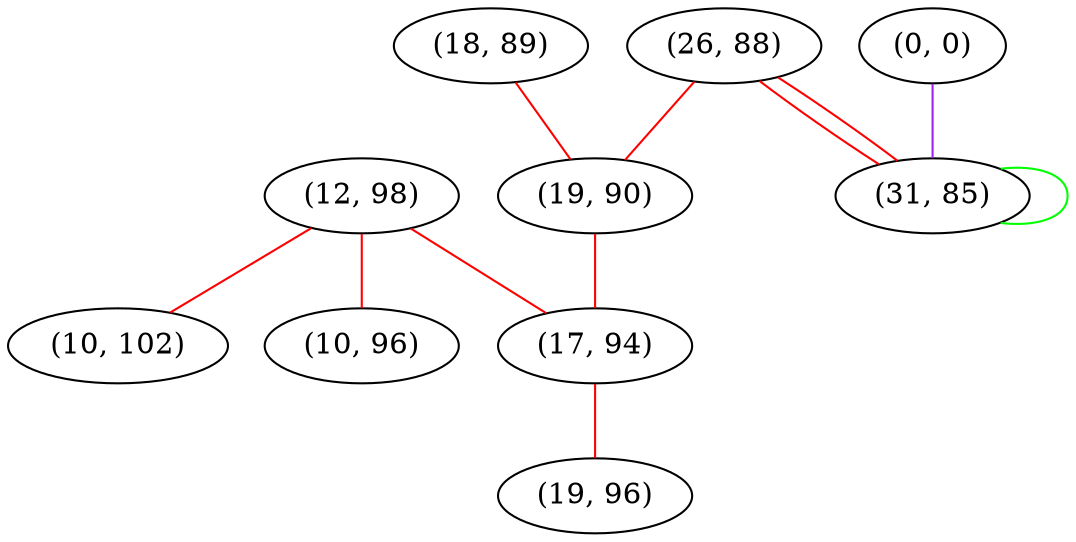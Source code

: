 graph "" {
"(12, 98)";
"(0, 0)";
"(18, 89)";
"(26, 88)";
"(19, 90)";
"(10, 102)";
"(17, 94)";
"(19, 96)";
"(10, 96)";
"(31, 85)";
"(12, 98)" -- "(10, 96)"  [color=red, key=0, weight=1];
"(12, 98)" -- "(10, 102)"  [color=red, key=0, weight=1];
"(12, 98)" -- "(17, 94)"  [color=red, key=0, weight=1];
"(0, 0)" -- "(31, 85)"  [color=purple, key=0, weight=4];
"(18, 89)" -- "(19, 90)"  [color=red, key=0, weight=1];
"(26, 88)" -- "(19, 90)"  [color=red, key=0, weight=1];
"(26, 88)" -- "(31, 85)"  [color=red, key=0, weight=1];
"(26, 88)" -- "(31, 85)"  [color=red, key=1, weight=1];
"(19, 90)" -- "(17, 94)"  [color=red, key=0, weight=1];
"(17, 94)" -- "(19, 96)"  [color=red, key=0, weight=1];
"(31, 85)" -- "(31, 85)"  [color=green, key=0, weight=2];
}
